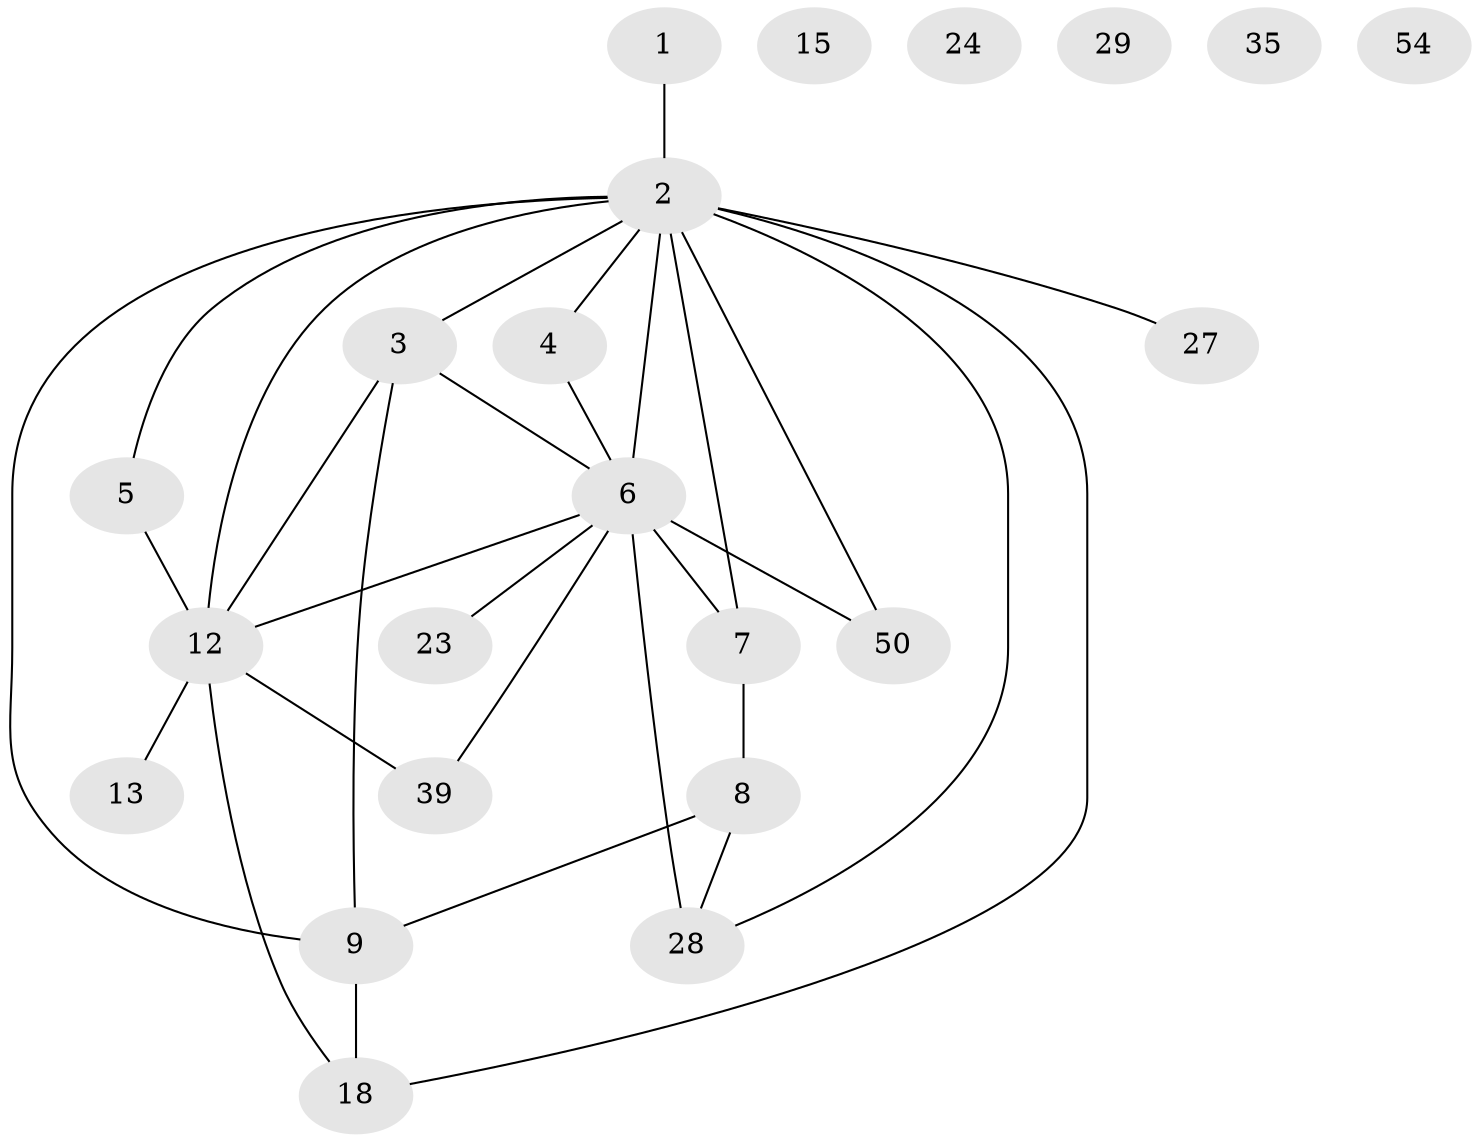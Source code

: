 // original degree distribution, {1: 0.15789473684210525, 3: 0.19298245614035087, 4: 0.21052631578947367, 5: 0.10526315789473684, 2: 0.19298245614035087, 8: 0.017543859649122806, 6: 0.05263157894736842, 0: 0.07017543859649122}
// Generated by graph-tools (version 1.1) at 2025/16/03/04/25 18:16:37]
// undirected, 22 vertices, 30 edges
graph export_dot {
graph [start="1"]
  node [color=gray90,style=filled];
  1;
  2 [super="+37+11+10"];
  3 [super="+45"];
  4 [super="+19"];
  5 [super="+31+38"];
  6 [super="+22+40+30+42"];
  7 [super="+14+43"];
  8 [super="+48"];
  9 [super="+25+46"];
  12 [super="+32+20"];
  13;
  15 [super="+16"];
  18;
  23;
  24;
  27;
  28 [super="+47"];
  29;
  35;
  39;
  50;
  54;
  1 -- 2;
  2 -- 4;
  2 -- 5;
  2 -- 6 [weight=4];
  2 -- 12 [weight=2];
  2 -- 18;
  2 -- 50;
  2 -- 27 [weight=2];
  2 -- 7;
  2 -- 9 [weight=3];
  2 -- 28;
  2 -- 3 [weight=2];
  3 -- 6 [weight=2];
  3 -- 9;
  3 -- 12;
  4 -- 6 [weight=3];
  5 -- 12;
  6 -- 50 [weight=3];
  6 -- 23;
  6 -- 39;
  6 -- 28 [weight=2];
  6 -- 12;
  6 -- 7 [weight=2];
  7 -- 8;
  8 -- 9;
  8 -- 28;
  9 -- 18;
  12 -- 18;
  12 -- 39 [weight=2];
  12 -- 13;
}
